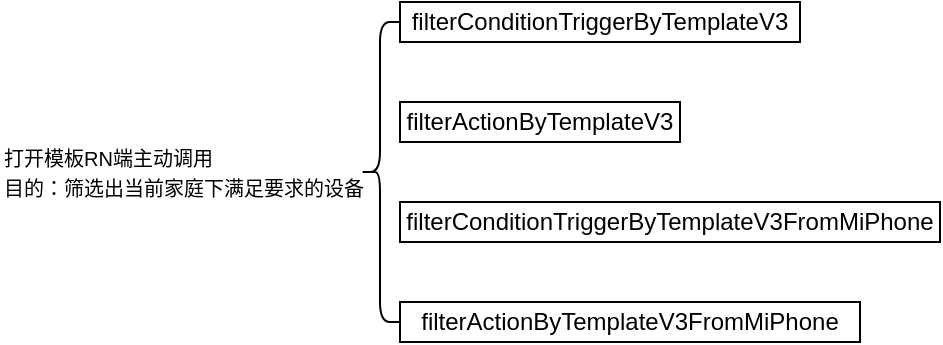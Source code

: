 <mxfile version="26.0.2">
  <diagram name="第 1 页" id="qcWDD4BdnjukdQCVl4ap">
    <mxGraphModel dx="989" dy="545" grid="1" gridSize="10" guides="1" tooltips="1" connect="1" arrows="1" fold="1" page="1" pageScale="1" pageWidth="827" pageHeight="1169" math="0" shadow="0">
      <root>
        <mxCell id="0" />
        <mxCell id="1" parent="0" />
        <mxCell id="LGKpaFDRPndn7I6KlxH4-1" value="filterConditionTriggerByTemplateV3" style="rounded=0;whiteSpace=wrap;html=1;" vertex="1" parent="1">
          <mxGeometry x="260" y="140" width="200" height="20" as="geometry" />
        </mxCell>
        <mxCell id="LGKpaFDRPndn7I6KlxH4-2" value="filterActionByTemplateV3" style="rounded=0;whiteSpace=wrap;html=1;" vertex="1" parent="1">
          <mxGeometry x="260" y="190" width="140" height="20" as="geometry" />
        </mxCell>
        <mxCell id="LGKpaFDRPndn7I6KlxH4-3" value="filterConditionTriggerByTemplateV3FromMiPhone" style="rounded=0;whiteSpace=wrap;html=1;" vertex="1" parent="1">
          <mxGeometry x="260" y="240" width="270" height="20" as="geometry" />
        </mxCell>
        <mxCell id="LGKpaFDRPndn7I6KlxH4-4" value="filterActionByTemplateV3FromMiPhone" style="rounded=0;whiteSpace=wrap;html=1;" vertex="1" parent="1">
          <mxGeometry x="260" y="290" width="230" height="20" as="geometry" />
        </mxCell>
        <mxCell id="LGKpaFDRPndn7I6KlxH4-6" value="" style="shape=curlyBracket;whiteSpace=wrap;html=1;rounded=1;labelPosition=left;verticalLabelPosition=middle;align=right;verticalAlign=middle;" vertex="1" parent="1">
          <mxGeometry x="240" y="150" width="20" height="150" as="geometry" />
        </mxCell>
        <mxCell id="LGKpaFDRPndn7I6KlxH4-7" value="&lt;font style=&quot;font-size: 10px;&quot;&gt;打开模板RN端主动调用&lt;br&gt;目的：筛选出当前家庭下满足要求的设备&lt;br&gt;&lt;/font&gt;" style="text;html=1;align=left;verticalAlign=middle;whiteSpace=wrap;rounded=0;" vertex="1" parent="1">
          <mxGeometry x="60" y="200" width="190" height="50" as="geometry" />
        </mxCell>
      </root>
    </mxGraphModel>
  </diagram>
</mxfile>
